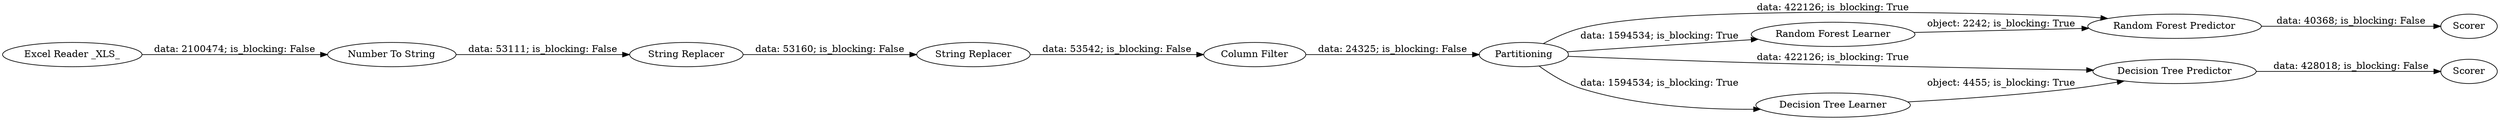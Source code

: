 digraph {
	"6487009414716252308_5" [label="Column Filter"]
	"6487009414716252308_4" [label="String Replacer"]
	"6487009414716252308_9" [label="Random Forest Predictor"]
	"6487009414716252308_7" [label="Decision Tree Learner"]
	"6487009414716252308_3" [label="String Replacer"]
	"6487009414716252308_6" [label=Partitioning]
	"6487009414716252308_8" [label="Decision Tree Predictor"]
	"6487009414716252308_1" [label="Excel Reader _XLS_"]
	"6487009414716252308_12" [label=Scorer]
	"6487009414716252308_11" [label=Scorer]
	"6487009414716252308_2" [label="Number To String"]
	"6487009414716252308_10" [label="Random Forest Learner"]
	"6487009414716252308_8" -> "6487009414716252308_11" [label="data: 428018; is_blocking: False"]
	"6487009414716252308_9" -> "6487009414716252308_12" [label="data: 40368; is_blocking: False"]
	"6487009414716252308_6" -> "6487009414716252308_10" [label="data: 1594534; is_blocking: True"]
	"6487009414716252308_6" -> "6487009414716252308_9" [label="data: 422126; is_blocking: True"]
	"6487009414716252308_4" -> "6487009414716252308_5" [label="data: 53542; is_blocking: False"]
	"6487009414716252308_1" -> "6487009414716252308_2" [label="data: 2100474; is_blocking: False"]
	"6487009414716252308_6" -> "6487009414716252308_8" [label="data: 422126; is_blocking: True"]
	"6487009414716252308_7" -> "6487009414716252308_8" [label="object: 4455; is_blocking: True"]
	"6487009414716252308_5" -> "6487009414716252308_6" [label="data: 24325; is_blocking: False"]
	"6487009414716252308_10" -> "6487009414716252308_9" [label="object: 2242; is_blocking: True"]
	"6487009414716252308_3" -> "6487009414716252308_4" [label="data: 53160; is_blocking: False"]
	"6487009414716252308_2" -> "6487009414716252308_3" [label="data: 53111; is_blocking: False"]
	"6487009414716252308_6" -> "6487009414716252308_7" [label="data: 1594534; is_blocking: True"]
	rankdir=LR
}
